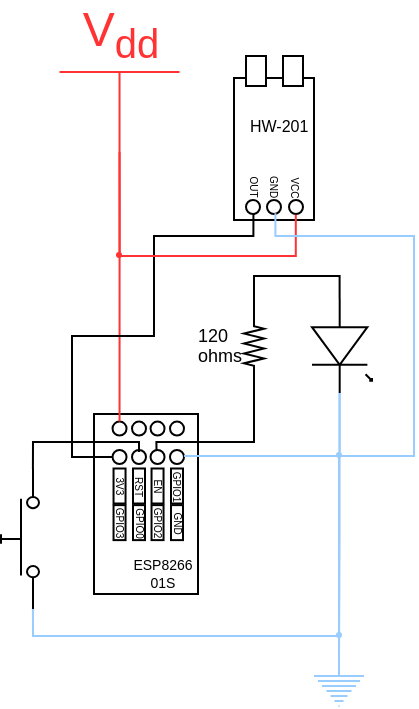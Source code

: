 <mxfile version="22.1.21" type="device">
  <diagram id="xemCCNrIUmNj-PB_a386" name="Page-1">
    <mxGraphModel dx="819" dy="478" grid="0" gridSize="10" guides="1" tooltips="1" connect="1" arrows="1" fold="1" page="1" pageScale="1" pageWidth="827" pageHeight="1169" math="0" shadow="0">
      <root>
        <mxCell id="0" />
        <mxCell id="1" parent="0" />
        <mxCell id="p746f_1mNuCFNHCgDGyy-6" value="" style="ellipse;whiteSpace=wrap;html=1;aspect=fixed;fillColor=#FF3333;strokeColor=none;" parent="1" vertex="1">
          <mxGeometry x="451" y="368" width="3" height="3" as="geometry" />
        </mxCell>
        <mxCell id="_U9Ei2w33gfYna_7mMIn-15" value="" style="verticalLabelPosition=bottom;shadow=0;dashed=0;align=center;html=1;verticalAlign=top;shape=mxgraph.electrical.opto_electronics.led_1;pointerEvents=1;direction=north;rotation=-180;" parent="1" vertex="1">
          <mxGeometry x="549" y="391.5" width="30" height="47" as="geometry" />
        </mxCell>
        <mxCell id="_U9Ei2w33gfYna_7mMIn-16" value="" style="pointerEvents=1;verticalLabelPosition=bottom;shadow=0;dashed=0;align=center;html=1;verticalAlign=top;shape=mxgraph.electrical.signal_sources.protective_earth;fillColor=#FFFFFF;strokeColor=#99CCFF;" parent="1" vertex="1">
          <mxGeometry x="550" y="575" width="25" height="20" as="geometry" />
        </mxCell>
        <mxCell id="_U9Ei2w33gfYna_7mMIn-20" value="&lt;font color=&quot;#ff3333&quot;&gt;V&lt;sub&gt;dd&lt;/sub&gt;&lt;/font&gt;" style="verticalLabelPosition=top;verticalAlign=bottom;shape=mxgraph.electrical.signal_sources.vdd;shadow=0;dashed=0;align=center;strokeWidth=1;fontSize=24;html=1;flipV=1;fontFamily=Helvetica;fontColor=default;strokeColor=#FF3333;" parent="1" vertex="1">
          <mxGeometry x="422.77" y="278" width="60" height="40" as="geometry" />
        </mxCell>
        <mxCell id="HqzaO6pkU_8anlMp_T23-1" value="" style="pointerEvents=1;verticalLabelPosition=bottom;shadow=0;dashed=0;align=center;html=1;verticalAlign=top;shape=mxgraph.electrical.resistors.resistor_2;rotation=-90;" parent="1" vertex="1">
          <mxGeometry x="504.5" y="410" width="31" height="10" as="geometry" />
        </mxCell>
        <mxCell id="HqzaO6pkU_8anlMp_T23-6" value="&lt;p style=&quot;line-height: 110%; font-size: 9px;&quot;&gt;&lt;font style=&quot;font-size: 9px;&quot;&gt;120&lt;br style=&quot;font-size: 9px;&quot;&gt;&lt;/font&gt;&lt;span style=&quot;font-size: 9px; background-color: initial;&quot;&gt;ohms&lt;/span&gt;&lt;/p&gt;" style="text;html=1;strokeColor=none;fillColor=none;align=left;verticalAlign=middle;whiteSpace=wrap;rounded=0;fontSize=9;" parent="1" vertex="1">
          <mxGeometry x="490" y="407" width="30" height="16" as="geometry" />
        </mxCell>
        <mxCell id="_U9Ei2w33gfYna_7mMIn-25" style="edgeStyle=orthogonalEdgeStyle;shape=connector;rounded=0;orthogonalLoop=1;jettySize=auto;html=1;exitX=1;exitY=0.5;exitDx=0;exitDy=0;exitPerimeter=0;entryX=0;entryY=0.54;entryDx=0;entryDy=0;entryPerimeter=0;labelBackgroundColor=default;strokeColor=default;align=center;verticalAlign=middle;fontFamily=Helvetica;fontSize=10;fontColor=default;endArrow=none;endFill=0;" parent="1" source="HqzaO6pkU_8anlMp_T23-1" target="_U9Ei2w33gfYna_7mMIn-15" edge="1">
          <mxGeometry relative="1" as="geometry">
            <mxPoint x="520.0" y="392.5" as="sourcePoint" />
            <mxPoint x="562.8" y="384.5" as="targetPoint" />
            <Array as="points">
              <mxPoint x="520" y="380" />
              <mxPoint x="563" y="380" />
            </Array>
          </mxGeometry>
        </mxCell>
        <mxCell id="_U9Ei2w33gfYna_7mMIn-29" value="" style="ellipse;whiteSpace=wrap;html=1;aspect=fixed;fillColor=#99CCFF;strokeColor=none;" parent="1" vertex="1">
          <mxGeometry x="561" y="468" width="3" height="3" as="geometry" />
        </mxCell>
        <mxCell id="mCHJ9En_tbgUacffxajq-35" value="" style="group" parent="1" vertex="1" connectable="0">
          <mxGeometry x="440" y="449" width="59.27" height="95" as="geometry" />
        </mxCell>
        <mxCell id="EgLEiV7MBMN5tCYfGD6S-1" value="" style="rounded=0;whiteSpace=wrap;html=1;" parent="mCHJ9En_tbgUacffxajq-35" vertex="1">
          <mxGeometry width="52" height="90" as="geometry" />
        </mxCell>
        <mxCell id="EgLEiV7MBMN5tCYfGD6S-4" value="" style="ellipse;whiteSpace=wrap;html=1;aspect=fixed;fillColor=none;" parent="mCHJ9En_tbgUacffxajq-35" vertex="1">
          <mxGeometry x="38" y="17.998" width="7" height="7" as="geometry" />
        </mxCell>
        <mxCell id="EgLEiV7MBMN5tCYfGD6S-6" value="" style="ellipse;whiteSpace=wrap;html=1;aspect=fixed;fillColor=none;flipH=1;flipV=1;" parent="mCHJ9En_tbgUacffxajq-35" vertex="1">
          <mxGeometry x="9.268" y="17.998" width="7" height="7" as="geometry" />
        </mxCell>
        <mxCell id="EgLEiV7MBMN5tCYfGD6S-7" value="" style="ellipse;whiteSpace=wrap;html=1;aspect=fixed;fillColor=none;flipH=1;flipV=1;" parent="mCHJ9En_tbgUacffxajq-35" vertex="1">
          <mxGeometry x="19" y="17.998" width="7" height="7" as="geometry" />
        </mxCell>
        <mxCell id="_U9Ei2w33gfYna_7mMIn-3" value="" style="ellipse;whiteSpace=wrap;html=1;aspect=fixed;fillColor=none;" parent="mCHJ9En_tbgUacffxajq-35" vertex="1">
          <mxGeometry x="28.268" y="17.998" width="7" height="7" as="geometry" />
        </mxCell>
        <mxCell id="_U9Ei2w33gfYna_7mMIn-4" value="" style="ellipse;whiteSpace=wrap;html=1;aspect=fixed;fillColor=none;" parent="mCHJ9En_tbgUacffxajq-35" vertex="1">
          <mxGeometry x="9.268" y="3.778" width="7" height="7" as="geometry" />
        </mxCell>
        <mxCell id="_U9Ei2w33gfYna_7mMIn-5" value="" style="ellipse;whiteSpace=wrap;html=1;aspect=fixed;fillColor=none;" parent="mCHJ9En_tbgUacffxajq-35" vertex="1">
          <mxGeometry x="18.998" y="3.778" width="7" height="7" as="geometry" />
        </mxCell>
        <mxCell id="_U9Ei2w33gfYna_7mMIn-6" value="" style="ellipse;whiteSpace=wrap;html=1;aspect=fixed;fillColor=none;" parent="mCHJ9En_tbgUacffxajq-35" vertex="1">
          <mxGeometry x="28.268" y="3.778" width="7" height="7" as="geometry" />
        </mxCell>
        <mxCell id="_U9Ei2w33gfYna_7mMIn-7" value="" style="ellipse;whiteSpace=wrap;html=1;aspect=fixed;fillColor=none;" parent="mCHJ9En_tbgUacffxajq-35" vertex="1">
          <mxGeometry x="37.998" y="3.778" width="7" height="7" as="geometry" />
        </mxCell>
        <mxCell id="mCHJ9En_tbgUacffxajq-8" value="GPIO1" style="whiteSpace=wrap;html=1;fontSize=5;direction=east;rotation=90;verticalAlign=middle;strokeWidth=1;spacing=2;spacingBottom=2;" parent="mCHJ9En_tbgUacffxajq-35" vertex="1">
          <mxGeometry x="32.75" y="33" width="17.5" height="6" as="geometry" />
        </mxCell>
        <mxCell id="mCHJ9En_tbgUacffxajq-27" value="GND" style="whiteSpace=wrap;html=1;fontSize=5;direction=east;rotation=90;verticalAlign=middle;strokeWidth=1;spacing=2;spacingBottom=2;" parent="mCHJ9En_tbgUacffxajq-35" vertex="1">
          <mxGeometry x="32.75" y="51.31" width="17.5" height="6" as="geometry" />
        </mxCell>
        <mxCell id="mCHJ9En_tbgUacffxajq-28" value="EN" style="whiteSpace=wrap;html=1;fontSize=5;direction=east;rotation=90;verticalAlign=middle;strokeWidth=1;spacing=2;spacingBottom=2;" parent="mCHJ9En_tbgUacffxajq-35" vertex="1">
          <mxGeometry x="23.02" y="33" width="17.5" height="6" as="geometry" />
        </mxCell>
        <mxCell id="mCHJ9En_tbgUacffxajq-29" value="GPIO2" style="whiteSpace=wrap;html=1;fontSize=5;direction=east;rotation=90;verticalAlign=middle;strokeWidth=1;spacing=2;spacingBottom=2;" parent="mCHJ9En_tbgUacffxajq-35" vertex="1">
          <mxGeometry x="23.02" y="51.31" width="17.5" height="6" as="geometry" />
        </mxCell>
        <mxCell id="mCHJ9En_tbgUacffxajq-30" value="RST" style="whiteSpace=wrap;html=1;fontSize=5;direction=east;rotation=90;verticalAlign=middle;strokeWidth=1;spacing=2;spacingBottom=2;" parent="mCHJ9En_tbgUacffxajq-35" vertex="1">
          <mxGeometry x="13.75" y="33" width="17.5" height="6" as="geometry" />
        </mxCell>
        <mxCell id="mCHJ9En_tbgUacffxajq-31" value="GPIO0" style="whiteSpace=wrap;html=1;fontSize=5;direction=east;rotation=90;verticalAlign=middle;strokeWidth=1;spacing=2;spacingBottom=2;" parent="mCHJ9En_tbgUacffxajq-35" vertex="1">
          <mxGeometry x="13.75" y="51.31" width="17.5" height="6" as="geometry" />
        </mxCell>
        <mxCell id="mCHJ9En_tbgUacffxajq-32" value="3V3" style="whiteSpace=wrap;html=1;fontSize=5;direction=east;rotation=90;verticalAlign=middle;strokeWidth=1;spacing=2;spacingBottom=2;" parent="mCHJ9En_tbgUacffxajq-35" vertex="1">
          <mxGeometry x="4.02" y="33" width="17.5" height="6" as="geometry" />
        </mxCell>
        <mxCell id="mCHJ9En_tbgUacffxajq-33" value="GPIO3" style="whiteSpace=wrap;html=1;fontSize=5;direction=east;rotation=90;verticalAlign=middle;strokeWidth=1;spacing=2;spacingBottom=2;" parent="mCHJ9En_tbgUacffxajq-35" vertex="1">
          <mxGeometry x="4.02" y="51.31" width="17.5" height="6" as="geometry" />
        </mxCell>
        <mxCell id="mCHJ9En_tbgUacffxajq-34" value="ESP8266&lt;br style=&quot;font-size: 7px;&quot;&gt;01S" style="text;html=1;align=center;verticalAlign=middle;resizable=0;points=[];autosize=1;strokeColor=none;fillColor=none;fontSize=7;" parent="mCHJ9En_tbgUacffxajq-35" vertex="1">
          <mxGeometry x="9.27" y="65" width="50" height="30" as="geometry" />
        </mxCell>
        <mxCell id="onh9ntv3bFMksyrYc300-35" style="edgeStyle=orthogonalEdgeStyle;rounded=0;orthogonalLoop=1;jettySize=auto;html=1;entryX=0;entryY=0.5;entryDx=0;entryDy=0;endArrow=none;endFill=0;fontSize=10;entryPerimeter=0;exitX=0.5;exitY=0;exitDx=0;exitDy=0;" parent="mCHJ9En_tbgUacffxajq-35" target="HqzaO6pkU_8anlMp_T23-1" edge="1">
          <mxGeometry relative="1" as="geometry">
            <Array as="points">
              <mxPoint x="31" y="14" />
              <mxPoint x="80" y="14" />
              <mxPoint x="80" y="-18" />
            </Array>
            <mxPoint x="78.48" y="-34" as="targetPoint" />
            <mxPoint x="31.248" y="17.998" as="sourcePoint" />
          </mxGeometry>
        </mxCell>
        <mxCell id="_U9Ei2w33gfYna_7mMIn-31" value="" style="ellipse;whiteSpace=wrap;html=1;aspect=fixed;fillColor=#99CCFF;strokeColor=none;" parent="1" vertex="1">
          <mxGeometry x="561" y="558" width="3" height="3" as="geometry" />
        </mxCell>
        <mxCell id="_U9Ei2w33gfYna_7mMIn-26" style="edgeStyle=orthogonalEdgeStyle;shape=connector;rounded=0;orthogonalLoop=1;jettySize=auto;html=1;exitX=0.5;exitY=0;exitDx=0;exitDy=0;exitPerimeter=0;labelBackgroundColor=default;strokeColor=#99CCFF;align=center;verticalAlign=middle;fontFamily=Helvetica;fontSize=10;fontColor=default;endArrow=none;endFill=0;entryX=1;entryY=0.5;entryDx=0;entryDy=0;" parent="1" source="_U9Ei2w33gfYna_7mMIn-16" target="EgLEiV7MBMN5tCYfGD6S-4" edge="1">
          <mxGeometry relative="1" as="geometry">
            <mxPoint x="465.498" y="443.758" as="targetPoint" />
            <mxPoint x="230" y="254.98" as="sourcePoint" />
            <Array as="points">
              <mxPoint x="563" y="470" />
              <mxPoint x="485" y="470" />
            </Array>
          </mxGeometry>
        </mxCell>
        <mxCell id="PJSUiQKDpsklqXLlaRGr-1" value="" style="pointerEvents=1;verticalLabelPosition=bottom;shadow=0;dashed=0;align=center;fillColor=#ffffff;html=1;verticalAlign=top;strokeWidth=1;shape=mxgraph.electrical.electro-mechanical.push_switch_no;rotation=-90;" parent="1" vertex="1">
          <mxGeometry x="368" y="502" width="70" height="19" as="geometry" />
        </mxCell>
        <mxCell id="PJSUiQKDpsklqXLlaRGr-13" value="" style="group" parent="1" vertex="1" connectable="0">
          <mxGeometry x="510" y="270" width="56" height="82" as="geometry" />
        </mxCell>
        <mxCell id="PJSUiQKDpsklqXLlaRGr-4" value="" style="whiteSpace=wrap;html=1;" parent="PJSUiQKDpsklqXLlaRGr-13" vertex="1">
          <mxGeometry y="11" width="40" height="71" as="geometry" />
        </mxCell>
        <mxCell id="EgLEiV7MBMN5tCYfGD6S-8" value="HW-201" style="text;html=1;resizable=0;points=[];autosize=1;align=left;verticalAlign=middle;spacingTop=-4;fontSize=8;" parent="PJSUiQKDpsklqXLlaRGr-13" vertex="1">
          <mxGeometry x="6" y="27.003" width="50" height="20" as="geometry" />
        </mxCell>
        <mxCell id="PJSUiQKDpsklqXLlaRGr-5" value="" style="ellipse;whiteSpace=wrap;html=1;aspect=fixed;fillColor=none;" parent="PJSUiQKDpsklqXLlaRGr-13" vertex="1">
          <mxGeometry x="16.498" y="71.998" width="7" height="7" as="geometry" />
        </mxCell>
        <mxCell id="PJSUiQKDpsklqXLlaRGr-6" value="" style="ellipse;whiteSpace=wrap;html=1;aspect=fixed;fillColor=none;" parent="PJSUiQKDpsklqXLlaRGr-13" vertex="1">
          <mxGeometry x="27.498" y="71.998" width="7" height="7" as="geometry" />
        </mxCell>
        <mxCell id="PJSUiQKDpsklqXLlaRGr-7" value="" style="ellipse;whiteSpace=wrap;html=1;aspect=fixed;fillColor=none;" parent="PJSUiQKDpsklqXLlaRGr-13" vertex="1">
          <mxGeometry x="5.998" y="71.998" width="7" height="7" as="geometry" />
        </mxCell>
        <mxCell id="PJSUiQKDpsklqXLlaRGr-8" value="" style="rounded=0;whiteSpace=wrap;html=1;" parent="PJSUiQKDpsklqXLlaRGr-13" vertex="1">
          <mxGeometry x="6" width="10" height="15" as="geometry" />
        </mxCell>
        <mxCell id="PJSUiQKDpsklqXLlaRGr-9" value="" style="rounded=0;whiteSpace=wrap;html=1;" parent="PJSUiQKDpsklqXLlaRGr-13" vertex="1">
          <mxGeometry x="24.5" width="10" height="15" as="geometry" />
        </mxCell>
        <mxCell id="PJSUiQKDpsklqXLlaRGr-10" value="VCC" style="text;html=1;align=center;verticalAlign=middle;resizable=0;points=[];autosize=1;strokeColor=none;fillColor=none;fontSize=5;rotation=90;" parent="PJSUiQKDpsklqXLlaRGr-13" vertex="1">
          <mxGeometry x="16.5" y="55" width="30" height="20" as="geometry" />
        </mxCell>
        <mxCell id="PJSUiQKDpsklqXLlaRGr-11" value="GND" style="text;html=1;align=center;verticalAlign=middle;resizable=0;points=[];autosize=1;strokeColor=none;fillColor=none;fontSize=5;rotation=90;" parent="PJSUiQKDpsklqXLlaRGr-13" vertex="1">
          <mxGeometry x="6" y="55" width="30" height="20" as="geometry" />
        </mxCell>
        <mxCell id="PJSUiQKDpsklqXLlaRGr-12" value="OUT" style="text;html=1;align=center;verticalAlign=middle;resizable=0;points=[];autosize=1;strokeColor=none;fillColor=none;fontSize=5;rotation=90;" parent="PJSUiQKDpsklqXLlaRGr-13" vertex="1">
          <mxGeometry x="-4" y="55" width="30" height="20" as="geometry" />
        </mxCell>
        <mxCell id="EgLEiV7MBMN5tCYfGD6S-15" style="edgeStyle=orthogonalEdgeStyle;rounded=0;orthogonalLoop=1;jettySize=auto;html=1;entryX=0.5;entryY=0;entryDx=0;entryDy=0;fontSize=10;strokeColor=#FF3333;endArrow=none;endFill=0;exitX=0.5;exitY=0;exitDx=0;exitDy=0;exitPerimeter=0;" parent="1" source="_U9Ei2w33gfYna_7mMIn-20" target="_U9Ei2w33gfYna_7mMIn-4" edge="1">
          <mxGeometry relative="1" as="geometry">
            <mxPoint x="110" y="350" as="sourcePoint" />
            <mxPoint x="455.768" y="443.778" as="targetPoint" />
            <Array as="points">
              <mxPoint x="453" y="350" />
              <mxPoint x="453" y="350" />
            </Array>
          </mxGeometry>
        </mxCell>
        <mxCell id="PJSUiQKDpsklqXLlaRGr-16" style="edgeStyle=orthogonalEdgeStyle;shape=connector;rounded=0;orthogonalLoop=1;jettySize=auto;html=1;exitX=1;exitY=0.54;exitDx=0;exitDy=0;exitPerimeter=0;entryX=0.5;entryY=0;entryDx=0;entryDy=0;entryPerimeter=0;labelBackgroundColor=default;strokeColor=#99CCFF;align=center;verticalAlign=middle;fontFamily=Helvetica;fontSize=10;fontColor=default;endArrow=none;endFill=0;" parent="1" source="_U9Ei2w33gfYna_7mMIn-15" target="_U9Ei2w33gfYna_7mMIn-16" edge="1">
          <mxGeometry relative="1" as="geometry" />
        </mxCell>
        <mxCell id="PJSUiQKDpsklqXLlaRGr-17" style="edgeStyle=orthogonalEdgeStyle;shape=connector;rounded=0;orthogonalLoop=1;jettySize=auto;html=1;exitX=0.5;exitY=0;exitDx=0;exitDy=0;entryX=1;entryY=0.84;entryDx=0;entryDy=0;entryPerimeter=0;labelBackgroundColor=default;strokeColor=default;align=center;verticalAlign=middle;fontFamily=Helvetica;fontSize=10;fontColor=default;endArrow=none;endFill=0;" parent="1" target="PJSUiQKDpsklqXLlaRGr-1" edge="1">
          <mxGeometry relative="1" as="geometry">
            <mxPoint x="462.5" y="467.998" as="sourcePoint" />
            <mxPoint x="407.54" y="386.5" as="targetPoint" />
            <Array as="points">
              <mxPoint x="462" y="463" />
              <mxPoint x="410" y="463" />
            </Array>
          </mxGeometry>
        </mxCell>
        <mxCell id="PJSUiQKDpsklqXLlaRGr-19" style="edgeStyle=orthogonalEdgeStyle;shape=connector;rounded=0;orthogonalLoop=1;jettySize=auto;html=1;exitX=0;exitY=0.84;exitDx=0;exitDy=0;exitPerimeter=0;entryX=0.5;entryY=0;entryDx=0;entryDy=0;entryPerimeter=0;labelBackgroundColor=default;strokeColor=#99CCFF;align=center;verticalAlign=middle;fontFamily=Helvetica;fontSize=10;fontColor=default;endArrow=none;endFill=0;" parent="1" source="PJSUiQKDpsklqXLlaRGr-1" target="_U9Ei2w33gfYna_7mMIn-16" edge="1">
          <mxGeometry relative="1" as="geometry">
            <Array as="points">
              <mxPoint x="410" y="560" />
              <mxPoint x="562" y="560" />
            </Array>
            <mxPoint x="420" y="516.5" as="sourcePoint" />
          </mxGeometry>
        </mxCell>
        <mxCell id="PJSUiQKDpsklqXLlaRGr-22" style="edgeStyle=orthogonalEdgeStyle;shape=connector;rounded=0;orthogonalLoop=1;jettySize=auto;html=1;exitX=0;exitY=0.5;exitDx=0;exitDy=0;labelBackgroundColor=default;strokeColor=default;align=center;verticalAlign=middle;fontFamily=Helvetica;fontSize=10;fontColor=default;endArrow=none;endFill=0;entryX=0.96;entryY=0.564;entryDx=0;entryDy=0;entryPerimeter=0;" parent="1" source="EgLEiV7MBMN5tCYfGD6S-6" target="PJSUiQKDpsklqXLlaRGr-12" edge="1">
          <mxGeometry relative="1" as="geometry">
            <mxPoint x="510" y="360" as="targetPoint" />
            <Array as="points">
              <mxPoint x="429" y="471" />
              <mxPoint x="429" y="410" />
              <mxPoint x="470" y="410" />
              <mxPoint x="470" y="360" />
              <mxPoint x="520" y="360" />
            </Array>
          </mxGeometry>
        </mxCell>
        <mxCell id="PJSUiQKDpsklqXLlaRGr-23" style="edgeStyle=orthogonalEdgeStyle;shape=connector;rounded=0;orthogonalLoop=1;jettySize=auto;html=1;exitX=0.5;exitY=0;exitDx=0;exitDy=0;exitPerimeter=0;labelBackgroundColor=default;strokeColor=#FF3333;align=center;verticalAlign=middle;fontFamily=Helvetica;fontSize=10;fontColor=default;endArrow=none;endFill=0;entryX=0.978;entryY=0.53;entryDx=0;entryDy=0;entryPerimeter=0;" parent="1" source="_U9Ei2w33gfYna_7mMIn-20" target="PJSUiQKDpsklqXLlaRGr-10" edge="1">
          <mxGeometry relative="1" as="geometry">
            <mxPoint x="550" y="350" as="targetPoint" />
          </mxGeometry>
        </mxCell>
        <mxCell id="PJSUiQKDpsklqXLlaRGr-24" style="edgeStyle=orthogonalEdgeStyle;shape=connector;rounded=0;orthogonalLoop=1;jettySize=auto;html=1;exitX=1;exitY=0.54;exitDx=0;exitDy=0;exitPerimeter=0;labelBackgroundColor=default;strokeColor=#99CCFF;align=center;verticalAlign=middle;fontFamily=Helvetica;fontSize=10;fontColor=default;endArrow=none;endFill=0;entryX=0.956;entryY=0.015;entryDx=0;entryDy=0;entryPerimeter=0;" parent="1" source="_U9Ei2w33gfYna_7mMIn-15" target="PJSUiQKDpsklqXLlaRGr-12" edge="1">
          <mxGeometry relative="1" as="geometry">
            <mxPoint x="530" y="350" as="targetPoint" />
            <Array as="points">
              <mxPoint x="563" y="470" />
              <mxPoint x="600" y="470" />
              <mxPoint x="600" y="360" />
              <mxPoint x="531" y="360" />
            </Array>
          </mxGeometry>
        </mxCell>
      </root>
    </mxGraphModel>
  </diagram>
</mxfile>
